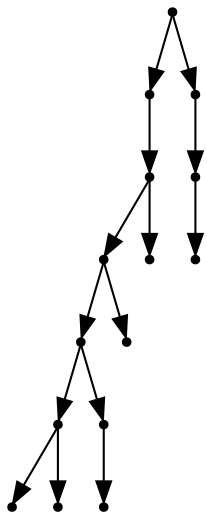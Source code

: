 digraph {
  14 [shape=point];
  10 [shape=point];
  9 [shape=point];
  7 [shape=point];
  5 [shape=point];
  2 [shape=point];
  0 [shape=point];
  1 [shape=point];
  4 [shape=point];
  3 [shape=point];
  6 [shape=point];
  8 [shape=point];
  13 [shape=point];
  12 [shape=point];
  11 [shape=point];
14 -> 10;
10 -> 9;
9 -> 7;
7 -> 5;
5 -> 2;
2 -> 0;
2 -> 1;
5 -> 4;
4 -> 3;
7 -> 6;
9 -> 8;
14 -> 13;
13 -> 12;
12 -> 11;
}
